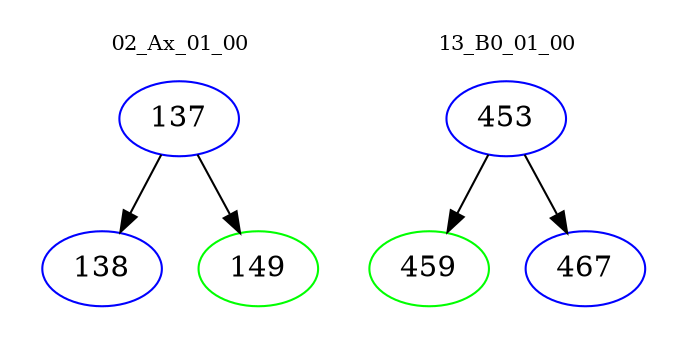 digraph{
subgraph cluster_0 {
color = white
label = "02_Ax_01_00";
fontsize=10;
T0_137 [label="137", color="blue"]
T0_137 -> T0_138 [color="black"]
T0_138 [label="138", color="blue"]
T0_137 -> T0_149 [color="black"]
T0_149 [label="149", color="green"]
}
subgraph cluster_1 {
color = white
label = "13_B0_01_00";
fontsize=10;
T1_453 [label="453", color="blue"]
T1_453 -> T1_459 [color="black"]
T1_459 [label="459", color="green"]
T1_453 -> T1_467 [color="black"]
T1_467 [label="467", color="blue"]
}
}

